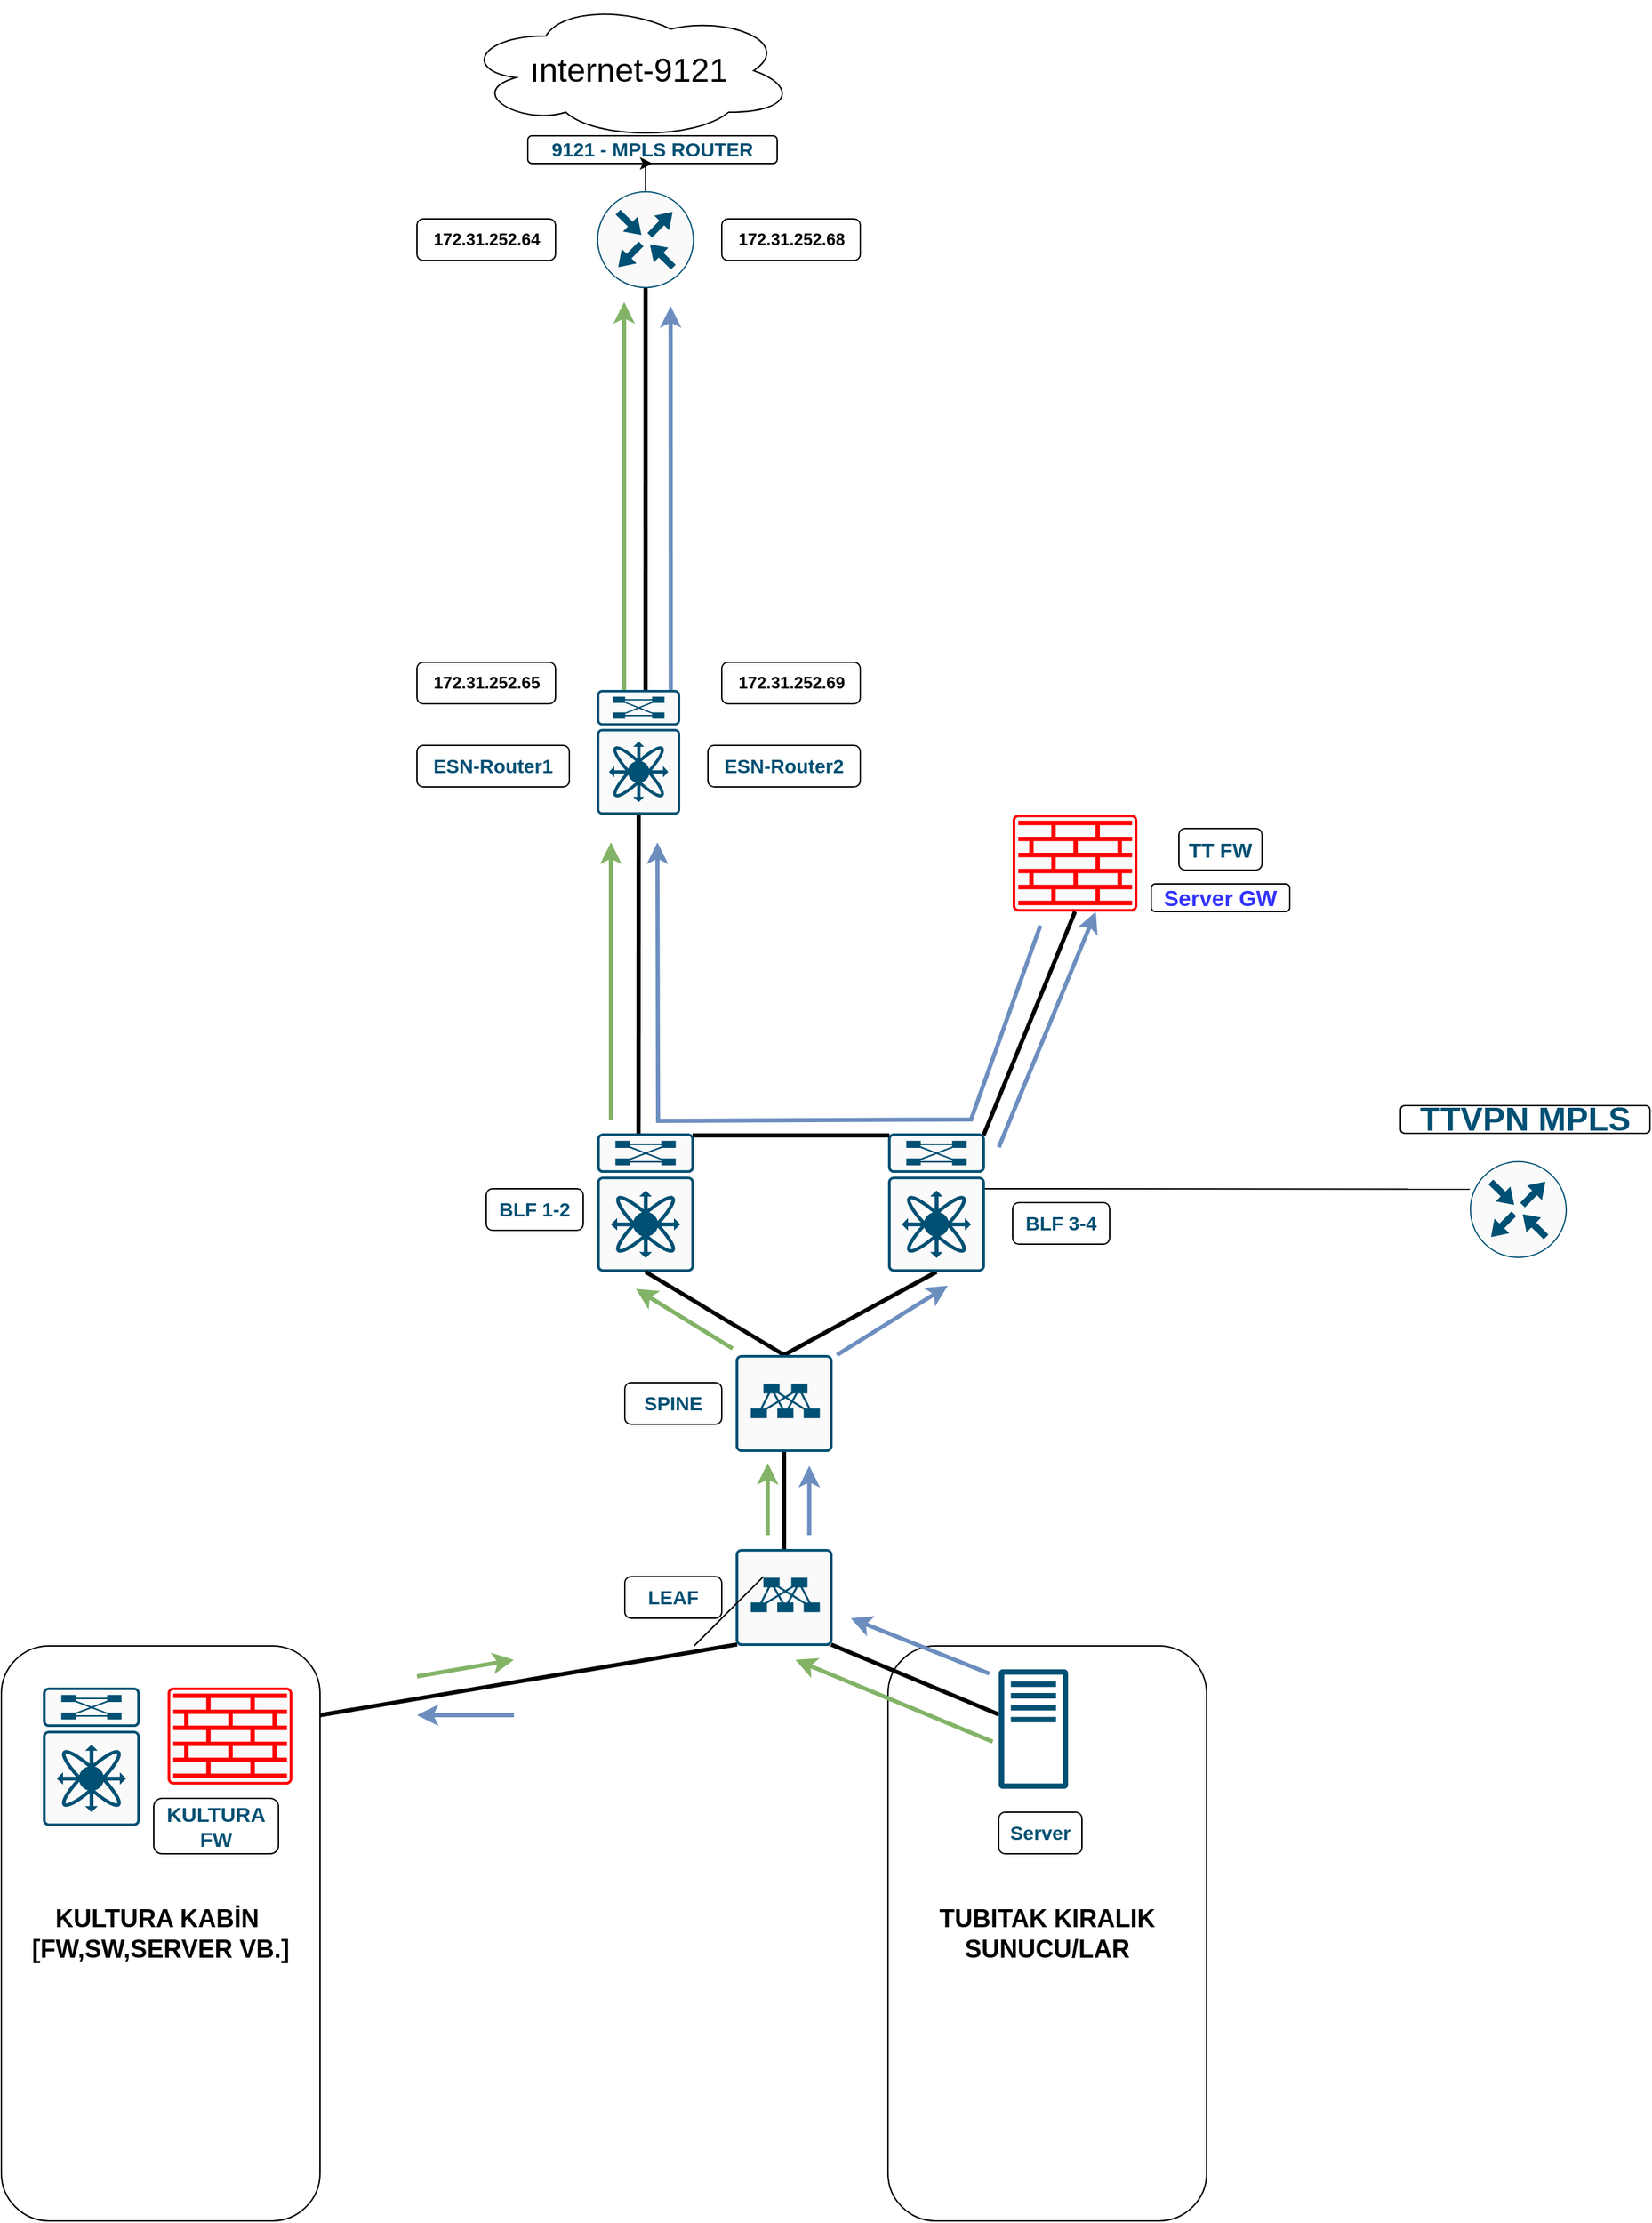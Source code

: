 <mxfile version="23.1.0" type="device">
  <diagram name="INTERNET HIZMETI" id="bfe91b75-5d2c-26a0-9c1d-138518896778">
    <mxGraphModel dx="3490" dy="3813" grid="1" gridSize="10" guides="1" tooltips="1" connect="1" arrows="1" fold="1" page="1" pageScale="1" pageWidth="1100" pageHeight="850" background="none" math="0" shadow="0">
      <root>
        <mxCell id="0" />
        <mxCell id="1" parent="0" />
        <mxCell id="g6fDUBF4ePRbSYzPVH58-1" value="&lt;b&gt;&lt;font style=&quot;font-size: 18px;&quot;&gt;TUBITAK KIRALIK SUNUCU/LAR&lt;/font&gt;&lt;/b&gt;" style="rounded=1;whiteSpace=wrap;html=1;" vertex="1" parent="1">
          <mxGeometry x="-260" y="-1290" width="230" height="415" as="geometry" />
        </mxCell>
        <mxCell id="etY82uqSmDIKIFzfGN8P-110" style="rounded=0;orthogonalLoop=1;jettySize=auto;html=1;exitX=0.985;exitY=0.015;exitDx=0;exitDy=0;exitPerimeter=0;entryX=0.5;entryY=1;entryDx=0;entryDy=0;entryPerimeter=0;endArrow=none;endFill=0;strokeWidth=3;strokeColor=#000000;" parent="1" source="etY82uqSmDIKIFzfGN8P-152" target="etY82uqSmDIKIFzfGN8P-112" edge="1">
          <mxGeometry relative="1" as="geometry">
            <mxPoint x="-324.069" y="-1661.806" as="sourcePoint" />
            <mxPoint x="-127.534" y="-1733.005" as="targetPoint" />
          </mxGeometry>
        </mxCell>
        <mxCell id="etY82uqSmDIKIFzfGN8P-111" style="rounded=0;orthogonalLoop=1;jettySize=auto;html=1;exitX=0.5;exitY=1;exitDx=0;exitDy=0;exitPerimeter=0;endArrow=none;endFill=0;strokeWidth=3;strokeColor=#000000;entryX=0.5;entryY=0;entryDx=0;entryDy=0;entryPerimeter=0;" parent="1" source="etY82uqSmDIKIFzfGN8P-152" target="njEEwOxU6uDRSXrjA67E-1" edge="1">
          <mxGeometry relative="1" as="geometry">
            <mxPoint x="-356.04" y="-1567" as="sourcePoint" />
            <mxPoint x="-326.82" y="-1470" as="targetPoint" />
          </mxGeometry>
        </mxCell>
        <mxCell id="etY82uqSmDIKIFzfGN8P-112" value="" style="points=[[0.015,0.015,0],[0.985,0.015,0],[0.985,0.985,0],[0.015,0.985,0],[0.25,0,0],[0.5,0,0],[0.75,0,0],[1,0.25,0],[1,0.5,0],[1,0.75,0],[0.75,1,0],[0.5,1,0],[0.25,1,0],[0,0.75,0],[0,0.5,0],[0,0.25,0]];verticalLabelPosition=bottom;html=1;verticalAlign=top;aspect=fixed;align=center;pointerEvents=1;shape=mxgraph.cisco19.rect;prIcon=firewall;fillColor=#FAFAFA;strokeColor=#FF0000;" parent="1" vertex="1">
          <mxGeometry x="-170" y="-1890" width="90" height="70" as="geometry" />
        </mxCell>
        <mxCell id="etY82uqSmDIKIFzfGN8P-117" value="" style="points=[[0.015,0.015,0],[0.985,0.015,0],[0.985,0.985,0],[0.015,0.985,0],[0.25,0,0],[0.5,0,0],[0.75,0,0],[1,0.25,0],[1,0.5,0],[1,0.75,0],[0.75,1,0],[0.5,1,0],[0.25,1,0],[0,0.75,0],[0,0.5,0],[0,0.25,0]];verticalLabelPosition=bottom;html=1;verticalAlign=top;aspect=fixed;align=center;pointerEvents=1;shape=mxgraph.cisco19.rect;prIcon=nexus_7k;fillColor=#FAFAFA;strokeColor=#005073;" parent="1" vertex="1">
          <mxGeometry x="-470" y="-1980" width="60" height="90" as="geometry" />
        </mxCell>
        <mxCell id="etY82uqSmDIKIFzfGN8P-119" value="BLF 3-4" style="text;strokeColor=default;align=center;fillColor=none;html=1;verticalAlign=middle;whiteSpace=wrap;rounded=1;fontSize=14;fontStyle=1;fontColor=#005073;" parent="1" vertex="1">
          <mxGeometry x="-170" y="-1610" width="70" height="30" as="geometry" />
        </mxCell>
        <mxCell id="etY82uqSmDIKIFzfGN8P-120" value="ESN-Router2" style="text;strokeColor=default;align=center;fillColor=none;html=1;verticalAlign=middle;whiteSpace=wrap;rounded=1;fontSize=14;fontStyle=1;fontColor=#005073;" parent="1" vertex="1">
          <mxGeometry x="-390" y="-1940" width="110" height="30" as="geometry" />
        </mxCell>
        <mxCell id="etY82uqSmDIKIFzfGN8P-121" style="rounded=0;orthogonalLoop=1;jettySize=auto;html=1;exitX=0.985;exitY=0.985;exitDx=0;exitDy=0;exitPerimeter=0;strokeWidth=3;endArrow=none;endFill=0;strokeColor=#000000;" parent="1" source="etY82uqSmDIKIFzfGN8P-122" target="etY82uqSmDIKIFzfGN8P-151" edge="1">
          <mxGeometry relative="1" as="geometry" />
        </mxCell>
        <mxCell id="etY82uqSmDIKIFzfGN8P-122" value="" style="points=[[0.015,0.015,0],[0.985,0.015,0],[0.985,0.985,0],[0.015,0.985,0],[0.25,0,0],[0.5,0,0],[0.75,0,0],[1,0.25,0],[1,0.5,0],[1,0.75,0],[0.75,1,0],[0.5,1,0],[0.25,1,0],[0,0.75,0],[0,0.5,0],[0,0.25,0]];verticalLabelPosition=bottom;html=1;verticalAlign=top;aspect=fixed;align=center;pointerEvents=1;shape=mxgraph.cisco19.rect;prIcon=nexus_9300;fillColor=#FAFAFA;strokeColor=#005073;" parent="1" vertex="1">
          <mxGeometry x="-370" y="-1360" width="70" height="70" as="geometry" />
        </mxCell>
        <mxCell id="etY82uqSmDIKIFzfGN8P-123" value="LEAF" style="text;strokeColor=default;align=center;fillColor=none;html=1;verticalAlign=middle;whiteSpace=wrap;rounded=1;fontSize=14;fontStyle=1;fontColor=#005073;" parent="1" vertex="1">
          <mxGeometry x="-450" y="-1340" width="70" height="30" as="geometry" />
        </mxCell>
        <mxCell id="etY82uqSmDIKIFzfGN8P-124" value="Server" style="text;strokeColor=default;align=center;fillColor=none;html=1;verticalAlign=middle;whiteSpace=wrap;rounded=1;fontStyle=1;fontSize=14;fontColor=#005073;" parent="1" vertex="1">
          <mxGeometry x="-180" y="-1170" width="60" height="30" as="geometry" />
        </mxCell>
        <mxCell id="A0OccZetmcL5YU9kN4BS-8" value="" style="edgeStyle=orthogonalEdgeStyle;rounded=0;orthogonalLoop=1;jettySize=auto;html=1;" parent="1" source="etY82uqSmDIKIFzfGN8P-128" target="etY82uqSmDIKIFzfGN8P-133" edge="1">
          <mxGeometry relative="1" as="geometry" />
        </mxCell>
        <mxCell id="etY82uqSmDIKIFzfGN8P-128" value="" style="points=[[0.5,0,0],[1,0.5,0],[0.5,1,0],[0,0.5,0],[0.145,0.145,0],[0.856,0.145,0],[0.855,0.856,0],[0.145,0.855,0]];verticalLabelPosition=bottom;html=1;verticalAlign=top;aspect=fixed;align=center;pointerEvents=1;shape=mxgraph.cisco19.rect;prIcon=router;fillColor=#FAFAFA;strokeColor=#005073;" parent="1" vertex="1">
          <mxGeometry x="-470" y="-2340" width="70" height="70" as="geometry" />
        </mxCell>
        <mxCell id="etY82uqSmDIKIFzfGN8P-129" style="rounded=0;orthogonalLoop=1;jettySize=auto;html=1;exitX=0.5;exitY=1;exitDx=0;exitDy=0;exitPerimeter=0;endArrow=none;endFill=0;strokeWidth=3;strokeColor=#000000;entryX=0.583;entryY=0;entryDx=0;entryDy=0;entryPerimeter=0;" parent="1" source="etY82uqSmDIKIFzfGN8P-128" target="etY82uqSmDIKIFzfGN8P-117" edge="1">
          <mxGeometry relative="1" as="geometry">
            <mxPoint x="-446.95" y="-2067" as="targetPoint" />
            <mxPoint x="-433.37" y="-2090" as="sourcePoint" />
          </mxGeometry>
        </mxCell>
        <mxCell id="etY82uqSmDIKIFzfGN8P-133" value="9121 - MPLS ROUTER" style="text;strokeColor=default;align=center;fillColor=none;html=1;verticalAlign=middle;whiteSpace=wrap;rounded=1;fontSize=14;fontStyle=1;fontColor=#005073;" parent="1" vertex="1">
          <mxGeometry x="-520" y="-2380" width="180" height="20" as="geometry" />
        </mxCell>
        <mxCell id="etY82uqSmDIKIFzfGN8P-151" value="" style="outlineConnect=0;fontColor=#232F3E;gradientColor=none;fillColor=#005073;strokeColor=none;dashed=0;verticalLabelPosition=bottom;verticalAlign=top;align=center;html=1;fontSize=12;fontStyle=0;aspect=fixed;pointerEvents=1;shape=mxgraph.aws4.traditional_server;" parent="1" vertex="1">
          <mxGeometry x="-180" y="-1280" width="50" height="100" as="geometry" />
        </mxCell>
        <mxCell id="etY82uqSmDIKIFzfGN8P-152" value="" style="points=[[0.015,0.015,0],[0.985,0.015,0],[0.985,0.985,0],[0.015,0.985,0],[0.25,0,0],[0.5,0,0],[0.75,0,0],[1,0.25,0],[1,0.5,0],[1,0.75,0],[0.75,1,0],[0.5,1,0],[0.25,1,0],[0,0.75,0],[0,0.5,0],[0,0.25,0]];verticalLabelPosition=bottom;html=1;verticalAlign=top;aspect=fixed;align=center;pointerEvents=1;shape=mxgraph.cisco19.rect;prIcon=nexus_7k;fillColor=#FAFAFA;strokeColor=#005073;" parent="1" vertex="1">
          <mxGeometry x="-260" y="-1660" width="70" height="100" as="geometry" />
        </mxCell>
        <mxCell id="etY82uqSmDIKIFzfGN8P-157" value="ESN-Router1" style="text;strokeColor=default;align=center;fillColor=none;html=1;verticalAlign=middle;whiteSpace=wrap;rounded=1;fontSize=14;fontStyle=1;fontColor=#005073;" parent="1" vertex="1">
          <mxGeometry x="-600" y="-1940" width="110" height="30" as="geometry" />
        </mxCell>
        <mxCell id="etY82uqSmDIKIFzfGN8P-159" value="BLF 1-2" style="text;strokeColor=default;align=center;fillColor=none;html=1;verticalAlign=middle;whiteSpace=wrap;rounded=1;fontSize=14;fontStyle=1;fontColor=#005073;" parent="1" vertex="1">
          <mxGeometry x="-550" y="-1620" width="70" height="30" as="geometry" />
        </mxCell>
        <mxCell id="etY82uqSmDIKIFzfGN8P-160" value="" style="points=[[0.015,0.015,0],[0.985,0.015,0],[0.985,0.985,0],[0.015,0.985,0],[0.25,0,0],[0.5,0,0],[0.75,0,0],[1,0.25,0],[1,0.5,0],[1,0.75,0],[0.75,1,0],[0.5,1,0],[0.25,1,0],[0,0.75,0],[0,0.5,0],[0,0.25,0]];verticalLabelPosition=bottom;html=1;verticalAlign=top;aspect=fixed;align=center;pointerEvents=1;shape=mxgraph.cisco19.rect;prIcon=nexus_7k;fillColor=#FAFAFA;strokeColor=#005073;" parent="1" vertex="1">
          <mxGeometry x="-470" y="-1660" width="70" height="100" as="geometry" />
        </mxCell>
        <mxCell id="etY82uqSmDIKIFzfGN8P-161" style="rounded=0;orthogonalLoop=1;jettySize=auto;html=1;exitX=0.5;exitY=1;exitDx=0;exitDy=0;exitPerimeter=0;endArrow=none;endFill=0;strokeWidth=3;strokeColor=#000000;entryX=0.5;entryY=0;entryDx=0;entryDy=0;entryPerimeter=0;" parent="1" source="etY82uqSmDIKIFzfGN8P-160" target="njEEwOxU6uDRSXrjA67E-1" edge="1">
          <mxGeometry relative="1" as="geometry">
            <mxPoint x="-176.82" y="-1549" as="sourcePoint" />
            <mxPoint x="-344.805" y="-1498.935" as="targetPoint" />
          </mxGeometry>
        </mxCell>
        <mxCell id="63FeuXn4cCz12aoCM_Hu-1" style="rounded=0;orthogonalLoop=1;jettySize=auto;html=1;exitX=0.015;exitY=0.015;exitDx=0;exitDy=0;exitPerimeter=0;endArrow=none;endFill=0;strokeWidth=3;strokeColor=#000000;entryX=0.985;entryY=0.015;entryDx=0;entryDy=0;entryPerimeter=0;" parent="1" source="etY82uqSmDIKIFzfGN8P-152" target="etY82uqSmDIKIFzfGN8P-160" edge="1">
          <mxGeometry relative="1" as="geometry">
            <mxPoint x="-393" y="-1622.18" as="sourcePoint" />
            <mxPoint x="-480" y="-1563.18" as="targetPoint" />
          </mxGeometry>
        </mxCell>
        <mxCell id="63FeuXn4cCz12aoCM_Hu-2" style="rounded=0;orthogonalLoop=1;jettySize=auto;html=1;endArrow=none;endFill=0;strokeWidth=3;strokeColor=#000000;entryX=0.5;entryY=1;entryDx=0;entryDy=0;entryPerimeter=0;exitX=0.427;exitY=0.001;exitDx=0;exitDy=0;exitPerimeter=0;" parent="1" source="etY82uqSmDIKIFzfGN8P-160" target="etY82uqSmDIKIFzfGN8P-117" edge="1">
          <mxGeometry relative="1" as="geometry">
            <mxPoint x="-396.82" y="-1690" as="sourcePoint" />
            <mxPoint x="-416.82" y="-1750.5" as="targetPoint" />
          </mxGeometry>
        </mxCell>
        <mxCell id="njEEwOxU6uDRSXrjA67E-1" value="" style="points=[[0.015,0.015,0],[0.985,0.015,0],[0.985,0.985,0],[0.015,0.985,0],[0.25,0,0],[0.5,0,0],[0.75,0,0],[1,0.25,0],[1,0.5,0],[1,0.75,0],[0.75,1,0],[0.5,1,0],[0.25,1,0],[0,0.75,0],[0,0.5,0],[0,0.25,0]];verticalLabelPosition=bottom;html=1;verticalAlign=top;aspect=fixed;align=center;pointerEvents=1;shape=mxgraph.cisco19.rect;prIcon=nexus_9300;fillColor=#FAFAFA;strokeColor=#005073;" parent="1" vertex="1">
          <mxGeometry x="-370" y="-1500" width="70" height="70" as="geometry" />
        </mxCell>
        <mxCell id="njEEwOxU6uDRSXrjA67E-2" style="rounded=0;orthogonalLoop=1;jettySize=auto;html=1;exitX=0.5;exitY=1;exitDx=0;exitDy=0;exitPerimeter=0;endArrow=none;endFill=0;strokeWidth=3;strokeColor=#000000;entryX=0.5;entryY=0;entryDx=0;entryDy=0;entryPerimeter=0;" parent="1" source="njEEwOxU6uDRSXrjA67E-1" target="etY82uqSmDIKIFzfGN8P-122" edge="1">
          <mxGeometry relative="1" as="geometry">
            <mxPoint x="-273.82" y="-1412" as="sourcePoint" />
            <mxPoint x="-174.82" y="-1352" as="targetPoint" />
          </mxGeometry>
        </mxCell>
        <mxCell id="njEEwOxU6uDRSXrjA67E-3" value="SPINE" style="text;strokeColor=default;align=center;fillColor=none;html=1;verticalAlign=middle;whiteSpace=wrap;rounded=1;fontSize=14;fontStyle=1;fontColor=#005073;" parent="1" vertex="1">
          <mxGeometry x="-450" y="-1480" width="70" height="30" as="geometry" />
        </mxCell>
        <mxCell id="A0OccZetmcL5YU9kN4BS-3" value="&lt;b&gt;172.31.252.64&lt;/b&gt;" style="text;html=1;align=center;verticalAlign=middle;resizable=0;points=[];autosize=1;strokeColor=default;fillColor=none;rounded=1;" parent="1" vertex="1">
          <mxGeometry x="-600" y="-2320" width="100" height="30" as="geometry" />
        </mxCell>
        <mxCell id="A0OccZetmcL5YU9kN4BS-4" value="&lt;b&gt;172.31.252.68&lt;/b&gt;" style="text;html=1;align=center;verticalAlign=middle;resizable=0;points=[];autosize=1;strokeColor=default;fillColor=none;rounded=1;" parent="1" vertex="1">
          <mxGeometry x="-380" y="-2320" width="100" height="30" as="geometry" />
        </mxCell>
        <mxCell id="A0OccZetmcL5YU9kN4BS-6" value="&lt;b&gt;172.31.252.65&lt;/b&gt;" style="text;html=1;align=center;verticalAlign=middle;resizable=0;points=[];autosize=1;strokeColor=default;fillColor=none;rounded=1;" parent="1" vertex="1">
          <mxGeometry x="-600" y="-2000" width="100" height="30" as="geometry" />
        </mxCell>
        <mxCell id="A0OccZetmcL5YU9kN4BS-7" value="&lt;b&gt;172.31.252.69&lt;/b&gt;" style="text;html=1;align=center;verticalAlign=middle;resizable=0;points=[];autosize=1;strokeColor=default;fillColor=none;rounded=1;" parent="1" vertex="1">
          <mxGeometry x="-380" y="-2000" width="100" height="30" as="geometry" />
        </mxCell>
        <mxCell id="bT-7sdMWma4yfhI42xjg-5" value="" style="curved=1;endArrow=classic;html=1;rounded=0;strokeWidth=3;fillColor=#d5e8d4;strokeColor=#82b366;" parent="1" edge="1">
          <mxGeometry width="50" height="50" relative="1" as="geometry">
            <mxPoint x="-184.42" y="-1220.86" as="sourcePoint" />
            <mxPoint x="-326.82" y="-1280" as="targetPoint" />
            <Array as="points">
              <mxPoint x="-230" y="-1240" />
            </Array>
          </mxGeometry>
        </mxCell>
        <mxCell id="bT-7sdMWma4yfhI42xjg-6" value="" style="endArrow=classic;html=1;rounded=0;strokeWidth=3;fillColor=#d5e8d4;strokeColor=#82b366;" parent="1" edge="1">
          <mxGeometry width="50" height="50" relative="1" as="geometry">
            <mxPoint x="-346.82" y="-1370" as="sourcePoint" />
            <mxPoint x="-346.82" y="-1422" as="targetPoint" />
          </mxGeometry>
        </mxCell>
        <mxCell id="bT-7sdMWma4yfhI42xjg-7" value="" style="endArrow=classic;html=1;rounded=0;strokeWidth=3;fillColor=#d5e8d4;strokeColor=#82b366;exitX=-0.031;exitY=-0.066;exitDx=0;exitDy=0;exitPerimeter=0;" parent="1" source="njEEwOxU6uDRSXrjA67E-1" edge="1">
          <mxGeometry width="50" height="50" relative="1" as="geometry">
            <mxPoint x="-376.82" y="-1508" as="sourcePoint" />
            <mxPoint x="-442" y="-1547.74" as="targetPoint" />
          </mxGeometry>
        </mxCell>
        <mxCell id="bT-7sdMWma4yfhI42xjg-8" value="" style="endArrow=classic;html=1;rounded=0;fillColor=#d5e8d4;strokeColor=#82b366;strokeWidth=3;" parent="1" edge="1">
          <mxGeometry width="50" height="50" relative="1" as="geometry">
            <mxPoint x="-460" y="-1670" as="sourcePoint" />
            <mxPoint x="-460" y="-1870" as="targetPoint" />
          </mxGeometry>
        </mxCell>
        <mxCell id="bT-7sdMWma4yfhI42xjg-9" value="" style="endArrow=classic;html=1;rounded=0;strokeWidth=3;fillColor=#d5e8d4;strokeColor=#82b366;" parent="1" edge="1">
          <mxGeometry width="50" height="50" relative="1" as="geometry">
            <mxPoint x="-450.48" y="-1980" as="sourcePoint" />
            <mxPoint x="-450.48" y="-2260" as="targetPoint" />
          </mxGeometry>
        </mxCell>
        <mxCell id="bT-7sdMWma4yfhI42xjg-10" value="" style="endArrow=classic;html=1;rounded=0;fillColor=#dae8fc;strokeColor=#6c8ebf;strokeWidth=3;" parent="1" edge="1">
          <mxGeometry width="50" height="50" relative="1" as="geometry">
            <mxPoint x="-186.82" y="-1270" as="sourcePoint" />
            <mxPoint x="-286.82" y="-1310" as="targetPoint" />
          </mxGeometry>
        </mxCell>
        <mxCell id="bT-7sdMWma4yfhI42xjg-11" value="" style="endArrow=classic;html=1;rounded=0;fillColor=#dae8fc;strokeColor=#6c8ebf;strokeWidth=3;" parent="1" edge="1">
          <mxGeometry width="50" height="50" relative="1" as="geometry">
            <mxPoint x="-316.82" y="-1370" as="sourcePoint" />
            <mxPoint x="-316.82" y="-1420" as="targetPoint" />
          </mxGeometry>
        </mxCell>
        <mxCell id="bT-7sdMWma4yfhI42xjg-12" value="" style="endArrow=classic;html=1;rounded=0;fillColor=#dae8fc;strokeColor=#6c8ebf;strokeWidth=3;" parent="1" edge="1">
          <mxGeometry width="50" height="50" relative="1" as="geometry">
            <mxPoint x="-296.82" y="-1500" as="sourcePoint" />
            <mxPoint x="-216.82" y="-1550" as="targetPoint" />
          </mxGeometry>
        </mxCell>
        <mxCell id="bT-7sdMWma4yfhI42xjg-13" value="" style="endArrow=classic;html=1;rounded=0;fillColor=#dae8fc;strokeColor=#6c8ebf;strokeWidth=3;" parent="1" edge="1">
          <mxGeometry width="50" height="50" relative="1" as="geometry">
            <mxPoint x="-180" y="-1650" as="sourcePoint" />
            <mxPoint x="-110" y="-1820" as="targetPoint" />
          </mxGeometry>
        </mxCell>
        <mxCell id="bT-7sdMWma4yfhI42xjg-15" value="" style="endArrow=classic;html=1;rounded=0;fillColor=#dae8fc;strokeColor=#6c8ebf;strokeWidth=3;" parent="1" edge="1">
          <mxGeometry width="50" height="50" relative="1" as="geometry">
            <mxPoint x="-150" y="-1810" as="sourcePoint" />
            <mxPoint x="-426.47" y="-1870" as="targetPoint" />
            <Array as="points">
              <mxPoint x="-200" y="-1670" />
              <mxPoint x="-426" y="-1669" />
            </Array>
          </mxGeometry>
        </mxCell>
        <mxCell id="bT-7sdMWma4yfhI42xjg-16" value="" style="endArrow=classic;html=1;rounded=0;fillColor=#dae8fc;strokeColor=#6c8ebf;strokeWidth=3;" parent="1" edge="1">
          <mxGeometry width="50" height="50" relative="1" as="geometry">
            <mxPoint x="-416.82" y="-1980" as="sourcePoint" />
            <mxPoint x="-416.93" y="-2257" as="targetPoint" />
          </mxGeometry>
        </mxCell>
        <mxCell id="bT-7sdMWma4yfhI42xjg-55" value="TT FW" style="text;strokeColor=default;align=center;fillColor=none;html=1;verticalAlign=middle;whiteSpace=wrap;rounded=1;fontStyle=1;fontColor=#005073;fontSize=15;" parent="1" vertex="1">
          <mxGeometry x="-50" y="-1880" width="60" height="30" as="geometry" />
        </mxCell>
        <mxCell id="bT-7sdMWma4yfhI42xjg-56" value="Server GW" style="text;strokeColor=default;align=center;fillColor=none;html=1;verticalAlign=middle;whiteSpace=wrap;rounded=1;fontColor=#3333FF;fontStyle=1;fontSize=16;" parent="1" vertex="1">
          <mxGeometry x="-70" y="-1840" width="100" height="20" as="geometry" />
        </mxCell>
        <mxCell id="mmahy4eMZE2oeSdNCSJe-1" value="&lt;font style=&quot;font-size: 24px;&quot;&gt;ınternet-9121&lt;/font&gt;" style="ellipse;shape=cloud;whiteSpace=wrap;html=1;" vertex="1" parent="1">
          <mxGeometry x="-567" y="-2477" width="240" height="100" as="geometry" />
        </mxCell>
        <mxCell id="mmahy4eMZE2oeSdNCSJe-2" value="&lt;b&gt;&lt;font style=&quot;font-size: 18px;&quot;&gt;KULTURA KABİN&amp;nbsp; [FW,SW,SERVER VB.]&lt;/font&gt;&lt;/b&gt;" style="rounded=1;whiteSpace=wrap;html=1;" vertex="1" parent="1">
          <mxGeometry x="-900" y="-1290" width="230" height="415" as="geometry" />
        </mxCell>
        <mxCell id="mmahy4eMZE2oeSdNCSJe-3" style="rounded=0;orthogonalLoop=1;jettySize=auto;html=1;exitX=0.985;exitY=0.985;exitDx=0;exitDy=0;exitPerimeter=0;strokeWidth=3;endArrow=none;endFill=0;strokeColor=#000000;entryX=0.015;entryY=0.985;entryDx=0;entryDy=0;entryPerimeter=0;" edge="1" parent="1" target="etY82uqSmDIKIFzfGN8P-122">
          <mxGeometry relative="1" as="geometry">
            <mxPoint x="-670" y="-1240" as="sourcePoint" />
            <mxPoint x="-549" y="-1189" as="targetPoint" />
          </mxGeometry>
        </mxCell>
        <mxCell id="mmahy4eMZE2oeSdNCSJe-4" value="" style="points=[[0.015,0.015,0],[0.985,0.015,0],[0.985,0.985,0],[0.015,0.985,0],[0.25,0,0],[0.5,0,0],[0.75,0,0],[1,0.25,0],[1,0.5,0],[1,0.75,0],[0.75,1,0],[0.5,1,0],[0.25,1,0],[0,0.75,0],[0,0.5,0],[0,0.25,0]];verticalLabelPosition=bottom;html=1;verticalAlign=top;aspect=fixed;align=center;pointerEvents=1;shape=mxgraph.cisco19.rect;prIcon=firewall;fillColor=#FAFAFA;strokeColor=#FF0000;" vertex="1" parent="1">
          <mxGeometry x="-780" y="-1260" width="90" height="70" as="geometry" />
        </mxCell>
        <mxCell id="mmahy4eMZE2oeSdNCSJe-5" value="" style="points=[[0.015,0.015,0],[0.985,0.015,0],[0.985,0.985,0],[0.015,0.985,0],[0.25,0,0],[0.5,0,0],[0.75,0,0],[1,0.25,0],[1,0.5,0],[1,0.75,0],[0.75,1,0],[0.5,1,0],[0.25,1,0],[0,0.75,0],[0,0.5,0],[0,0.25,0]];verticalLabelPosition=bottom;html=1;verticalAlign=top;aspect=fixed;align=center;pointerEvents=1;shape=mxgraph.cisco19.rect;prIcon=nexus_7k;fillColor=#FAFAFA;strokeColor=#005073;" vertex="1" parent="1">
          <mxGeometry x="-870" y="-1260" width="70" height="100" as="geometry" />
        </mxCell>
        <mxCell id="mmahy4eMZE2oeSdNCSJe-6" value="" style="endArrow=classic;html=1;rounded=0;strokeWidth=3;fillColor=#d5e8d4;strokeColor=#82b366;" edge="1" parent="1">
          <mxGeometry width="50" height="50" relative="1" as="geometry">
            <mxPoint x="-600" y="-1268" as="sourcePoint" />
            <mxPoint x="-530" y="-1280" as="targetPoint" />
          </mxGeometry>
        </mxCell>
        <mxCell id="mmahy4eMZE2oeSdNCSJe-7" value="" style="endArrow=classic;html=1;rounded=0;fillColor=#dae8fc;strokeColor=#6c8ebf;strokeWidth=3;" edge="1" parent="1">
          <mxGeometry width="50" height="50" relative="1" as="geometry">
            <mxPoint x="-530" y="-1240" as="sourcePoint" />
            <mxPoint x="-600" y="-1240" as="targetPoint" />
          </mxGeometry>
        </mxCell>
        <mxCell id="mmahy4eMZE2oeSdNCSJe-8" value="" style="points=[[0.5,0,0],[1,0.5,0],[0.5,1,0],[0,0.5,0],[0.145,0.145,0],[0.856,0.145,0],[0.855,0.856,0],[0.145,0.855,0]];verticalLabelPosition=bottom;html=1;verticalAlign=top;aspect=fixed;align=center;pointerEvents=1;shape=mxgraph.cisco19.rect;prIcon=router;fillColor=#FAFAFA;strokeColor=#005073;" vertex="1" parent="1">
          <mxGeometry x="160" y="-1640" width="70" height="70" as="geometry" />
        </mxCell>
        <mxCell id="mmahy4eMZE2oeSdNCSJe-9" value="&lt;font style=&quot;font-size: 24px;&quot;&gt;TTVPN MPLS&lt;/font&gt;" style="text;strokeColor=default;align=center;fillColor=none;html=1;verticalAlign=middle;whiteSpace=wrap;rounded=1;fontSize=14;fontStyle=1;fontColor=#005073;" vertex="1" parent="1">
          <mxGeometry x="110" y="-1680" width="180" height="20" as="geometry" />
        </mxCell>
        <mxCell id="mmahy4eMZE2oeSdNCSJe-10" value="" style="endArrow=none;html=1;rounded=0;" edge="1" parent="1">
          <mxGeometry width="50" height="50" relative="1" as="geometry">
            <mxPoint x="-400" y="-1290" as="sourcePoint" />
            <mxPoint x="-350" y="-1340" as="targetPoint" />
          </mxGeometry>
        </mxCell>
        <mxCell id="mmahy4eMZE2oeSdNCSJe-11" value="" style="endArrow=none;html=1;rounded=0;entryX=0;entryY=0.29;entryDx=0;entryDy=0;entryPerimeter=0;" edge="1" parent="1" target="mmahy4eMZE2oeSdNCSJe-8">
          <mxGeometry width="50" height="50" relative="1" as="geometry">
            <mxPoint x="-190" y="-1620" as="sourcePoint" />
            <mxPoint x="-140" y="-1670" as="targetPoint" />
          </mxGeometry>
        </mxCell>
        <mxCell id="mmahy4eMZE2oeSdNCSJe-12" value="KULTURA FW" style="text;strokeColor=default;align=center;fillColor=none;html=1;verticalAlign=middle;whiteSpace=wrap;rounded=1;fontStyle=1;fontColor=#005073;fontSize=15;" vertex="1" parent="1">
          <mxGeometry x="-790" y="-1180" width="90" height="40" as="geometry" />
        </mxCell>
      </root>
    </mxGraphModel>
  </diagram>
</mxfile>
